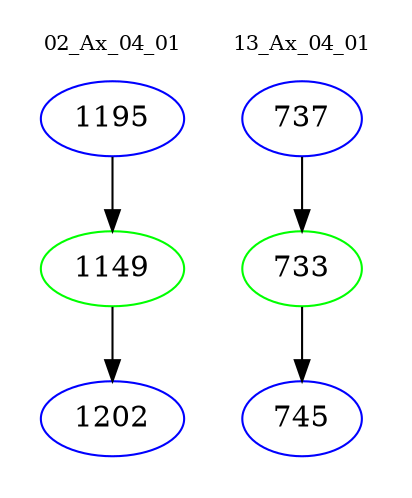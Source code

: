 digraph{
subgraph cluster_0 {
color = white
label = "02_Ax_04_01";
fontsize=10;
T0_1195 [label="1195", color="blue"]
T0_1195 -> T0_1149 [color="black"]
T0_1149 [label="1149", color="green"]
T0_1149 -> T0_1202 [color="black"]
T0_1202 [label="1202", color="blue"]
}
subgraph cluster_1 {
color = white
label = "13_Ax_04_01";
fontsize=10;
T1_737 [label="737", color="blue"]
T1_737 -> T1_733 [color="black"]
T1_733 [label="733", color="green"]
T1_733 -> T1_745 [color="black"]
T1_745 [label="745", color="blue"]
}
}
